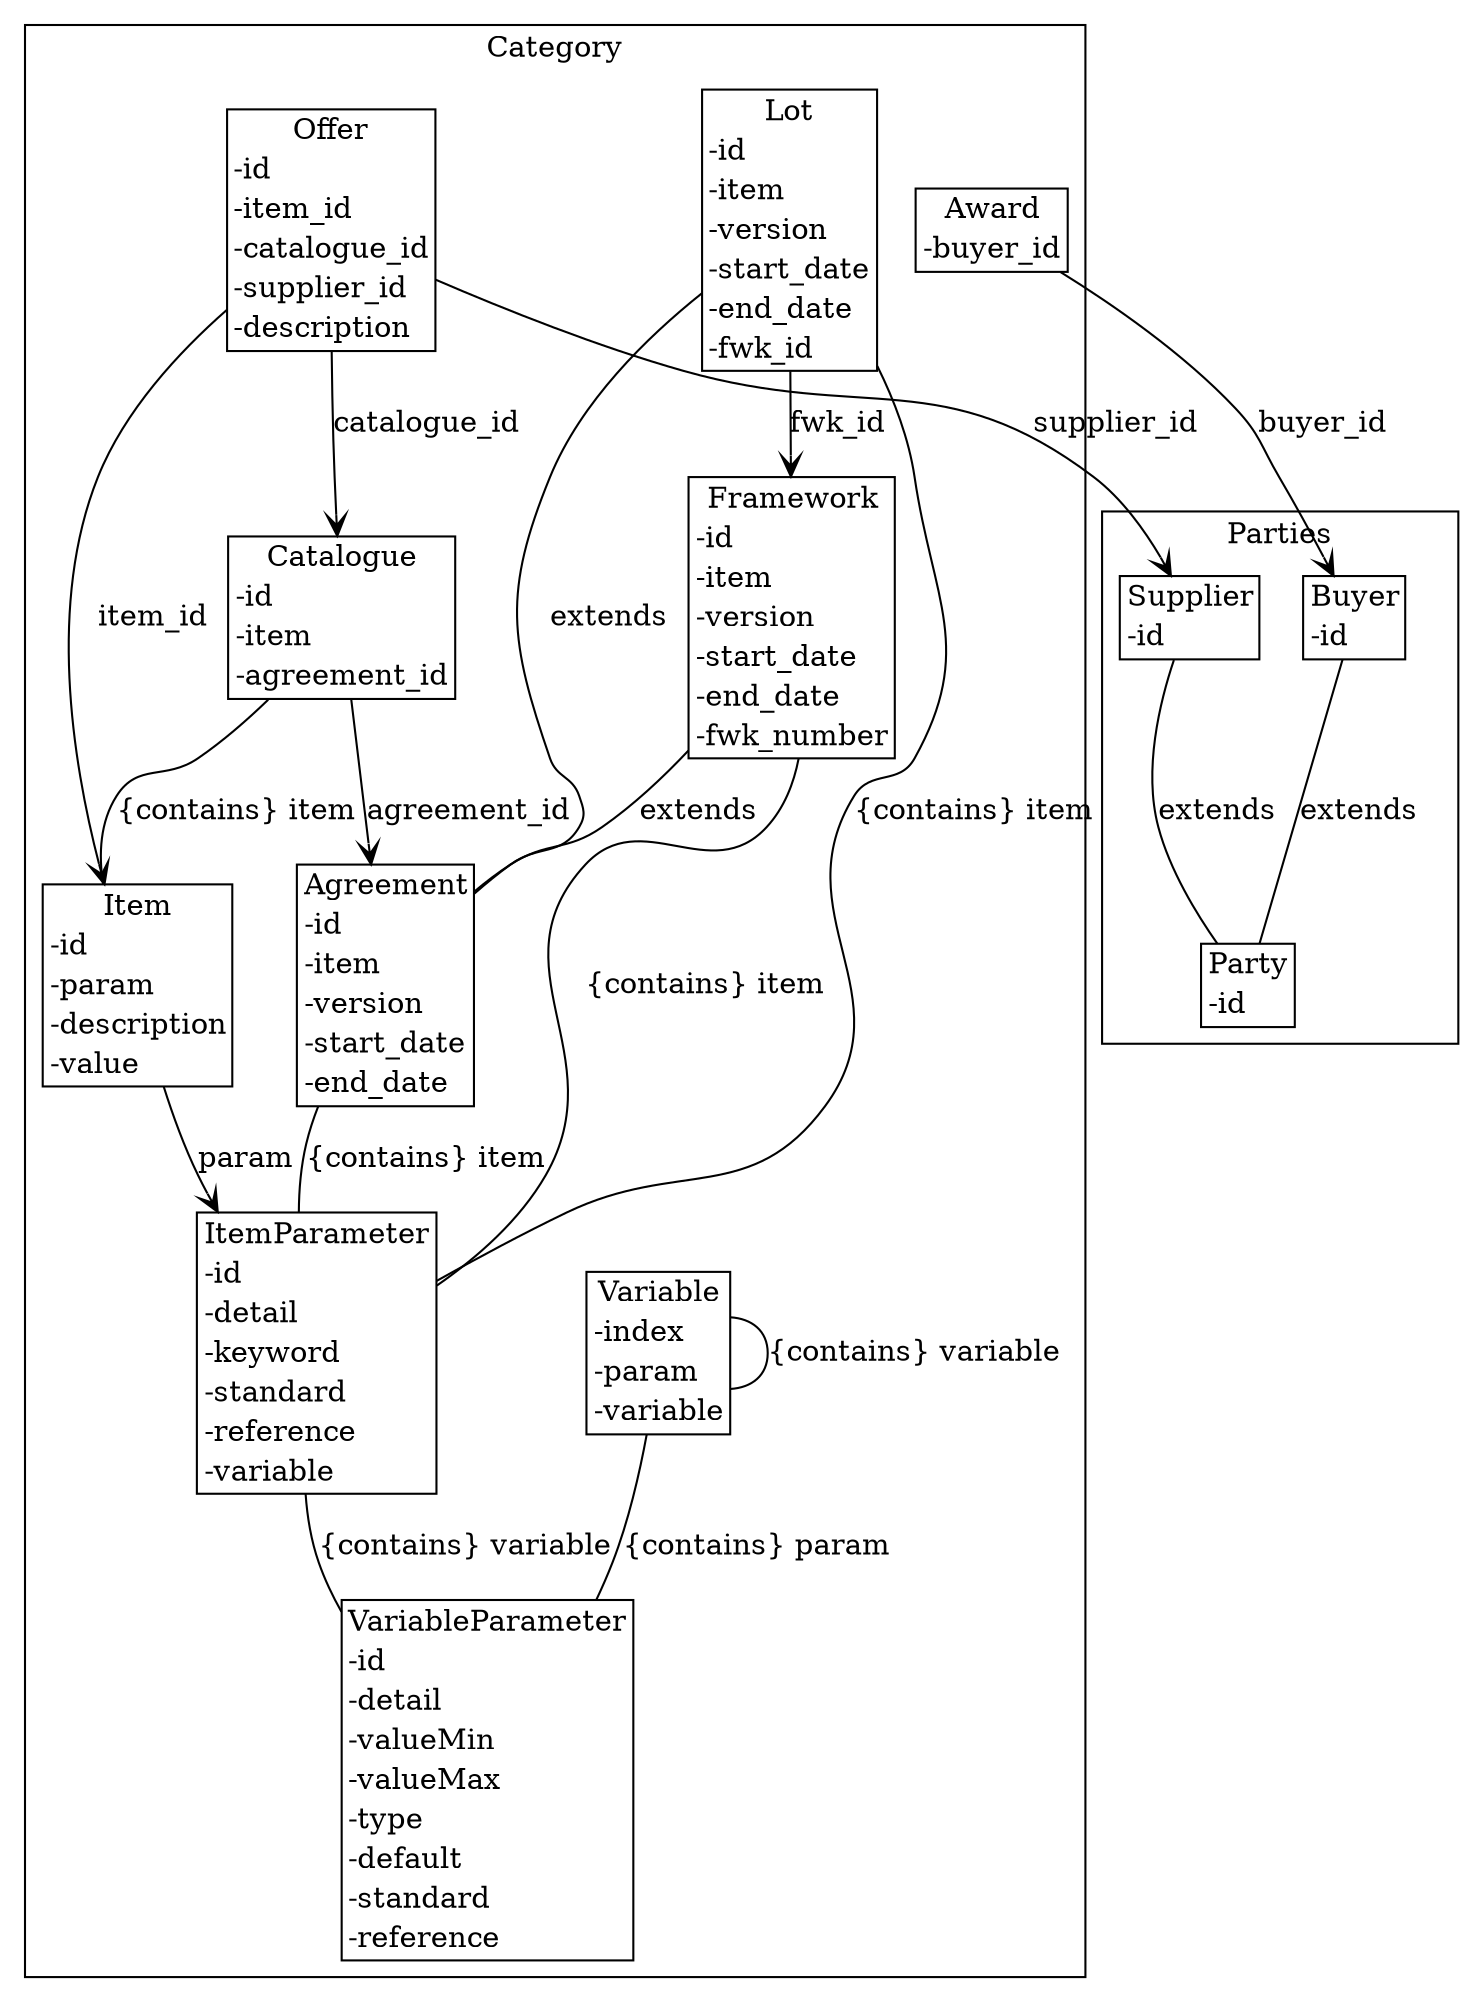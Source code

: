 strict digraph {
subgraph cluster_Category {
node [shape=plaintext margin=0];
label=Category;
"VariableParameter" [label=<<table BORDER="1" CELLBORDER="0" CELLSPACING="0"><TH><TD>VariableParameter</TD></TH><TR><TD ALIGN="LEFT">-id</TD></TR><TR><TD ALIGN="LEFT">-detail</TD></TR><TR><TD ALIGN="LEFT">-valueMin</TD></TR><TR><TD ALIGN="LEFT">-valueMax</TD></TR><TR><TD ALIGN="LEFT">-type</TD></TR><TR><TD ALIGN="LEFT">-default</TD></TR><TR><TD ALIGN="LEFT">-standard</TD></TR><TR><TD ALIGN="LEFT">-reference</TD></TR></table>>];
"ItemParameter" [label=<<table BORDER="1" CELLBORDER="0" CELLSPACING="0"><TH><TD>ItemParameter</TD></TH><TR><TD ALIGN="LEFT">-id</TD></TR><TR><TD ALIGN="LEFT">-detail</TD></TR><TR><TD ALIGN="LEFT">-keyword</TD></TR><TR><TD ALIGN="LEFT">-standard</TD></TR><TR><TD ALIGN="LEFT">-reference</TD></TR><TR><TD ALIGN="LEFT">-variable</TD></TR></table>>];
"Agreement" [label=<<table BORDER="1" CELLBORDER="0" CELLSPACING="0"><TH><TD>Agreement</TD></TH><TR><TD ALIGN="LEFT">-id</TD></TR><TR><TD ALIGN="LEFT">-item</TD></TR><TR><TD ALIGN="LEFT">-version</TD></TR><TR><TD ALIGN="LEFT">-start_date</TD></TR><TR><TD ALIGN="LEFT">-end_date</TD></TR></table>>];
"Framework" [label=<<table BORDER="1" CELLBORDER="0" CELLSPACING="0"><TH><TD>Framework</TD></TH><TR><TD ALIGN="LEFT">-id</TD></TR><TR><TD ALIGN="LEFT">-item</TD></TR><TR><TD ALIGN="LEFT">-version</TD></TR><TR><TD ALIGN="LEFT">-start_date</TD></TR><TR><TD ALIGN="LEFT">-end_date</TD></TR><TR><TD ALIGN="LEFT">-fwk_number</TD></TR></table>>];
"Lot" [label=<<table BORDER="1" CELLBORDER="0" CELLSPACING="0"><TH><TD>Lot</TD></TH><TR><TD ALIGN="LEFT">-id</TD></TR><TR><TD ALIGN="LEFT">-item</TD></TR><TR><TD ALIGN="LEFT">-version</TD></TR><TR><TD ALIGN="LEFT">-start_date</TD></TR><TR><TD ALIGN="LEFT">-end_date</TD></TR><TR><TD ALIGN="LEFT">-fwk_id</TD></TR></table>>];
"Variable" [label=<<table BORDER="1" CELLBORDER="0" CELLSPACING="0"><TH><TD>Variable</TD></TH><TR><TD ALIGN="LEFT">-index</TD></TR><TR><TD ALIGN="LEFT">-param</TD></TR><TR><TD ALIGN="LEFT">-variable</TD></TR></table>>];
"Item" [label=<<table BORDER="1" CELLBORDER="0" CELLSPACING="0"><TH><TD>Item</TD></TH><TR><TD ALIGN="LEFT">-id</TD></TR><TR><TD ALIGN="LEFT">-param</TD></TR><TR><TD ALIGN="LEFT">-description</TD></TR><TR><TD ALIGN="LEFT">-value</TD></TR></table>>];
"Catalogue" [label=<<table BORDER="1" CELLBORDER="0" CELLSPACING="0"><TH><TD>Catalogue</TD></TH><TR><TD ALIGN="LEFT">-id</TD></TR><TR><TD ALIGN="LEFT">-item</TD></TR><TR><TD ALIGN="LEFT">-agreement_id</TD></TR></table>>];
"Offer" [label=<<table BORDER="1" CELLBORDER="0" CELLSPACING="0"><TH><TD>Offer</TD></TH><TR><TD ALIGN="LEFT">-id</TD></TR><TR><TD ALIGN="LEFT">-item_id</TD></TR><TR><TD ALIGN="LEFT">-catalogue_id</TD></TR><TR><TD ALIGN="LEFT">-supplier_id</TD></TR><TR><TD ALIGN="LEFT">-description</TD></TR></table>>];
"Award" [label=<<table BORDER="1" CELLBORDER="0" CELLSPACING="0"><TH><TD>Award</TD></TH><TR><TD ALIGN="LEFT">-buyer_id</TD></TR></table>>];
}
subgraph cluster_Parties {
node [shape=plaintext margin=0];
label=Parties;
"Party" [label=<<table BORDER="1" CELLBORDER="0" CELLSPACING="0"><TH><TD>Party</TD></TH><TR><TD ALIGN="LEFT">-id</TD></TR></table>>];
"Supplier" [label=<<table BORDER="1" CELLBORDER="0" CELLSPACING="0"><TH><TD>Supplier</TD></TH><TR><TD ALIGN="LEFT">-id</TD></TR></table>>];
"Buyer" [label=<<table BORDER="1" CELLBORDER="0" CELLSPACING="0"><TH><TD>Buyer</TD></TH><TR><TD ALIGN="LEFT">-id</TD></TR></table>>];
}
"ItemParameter" -> "VariableParameter" [label="{contains} variable" arrowhead = "none" arrowtail = "diamond" ];
"Agreement" -> "ItemParameter" [label="{contains} item" arrowhead = "none" arrowtail = "diamond" ];
"Framework" -> "Agreement" [label="extends" arrowhead = "none" arrowtail = "normal" ];
"Framework" -> "ItemParameter" [label="{contains} item" arrowhead = "none" arrowtail = "diamond" ];
"Lot" -> "Agreement" [label="extends" arrowhead = "none" arrowtail = "normal" ];
"Lot" -> "ItemParameter" [label="{contains} item" arrowhead = "none" arrowtail = "diamond" ];
"Lot" -> "Framework" [label="fwk_id" arrowhead = "open" arrowtail = "none" ];
"Variable" -> "VariableParameter" [label="{contains} param" arrowhead = "none" arrowtail = "diamond" ];
"Variable" -> "Variable" [label="{contains} variable" arrowhead = "none" arrowtail = "diamond" ];
"Item" -> "ItemParameter" [label="param" arrowhead = "open" arrowtail = "none" ];
"Catalogue" -> "Item" [label="{contains} item" arrowhead = "none" arrowtail = "diamond" ];
"Catalogue" -> "Agreement" [label="agreement_id" arrowhead = "open" arrowtail = "none" ];
"Offer" -> "Item" [label="item_id" arrowhead = "open" arrowtail = "none" ];
"Offer" -> "Catalogue" [label="catalogue_id" arrowhead = "open" arrowtail = "none" ];
"Offer" -> "Supplier" [label="supplier_id" arrowhead = "open" arrowtail = "none" ];
"Award" -> "Buyer" [label="buyer_id" arrowhead = "open" arrowtail = "none" ];
"Supplier" -> "Party" [label="extends" arrowhead = "none" arrowtail = "normal" ];
"Buyer" -> "Party" [label="extends" arrowhead = "none" arrowtail = "normal" ];
}

